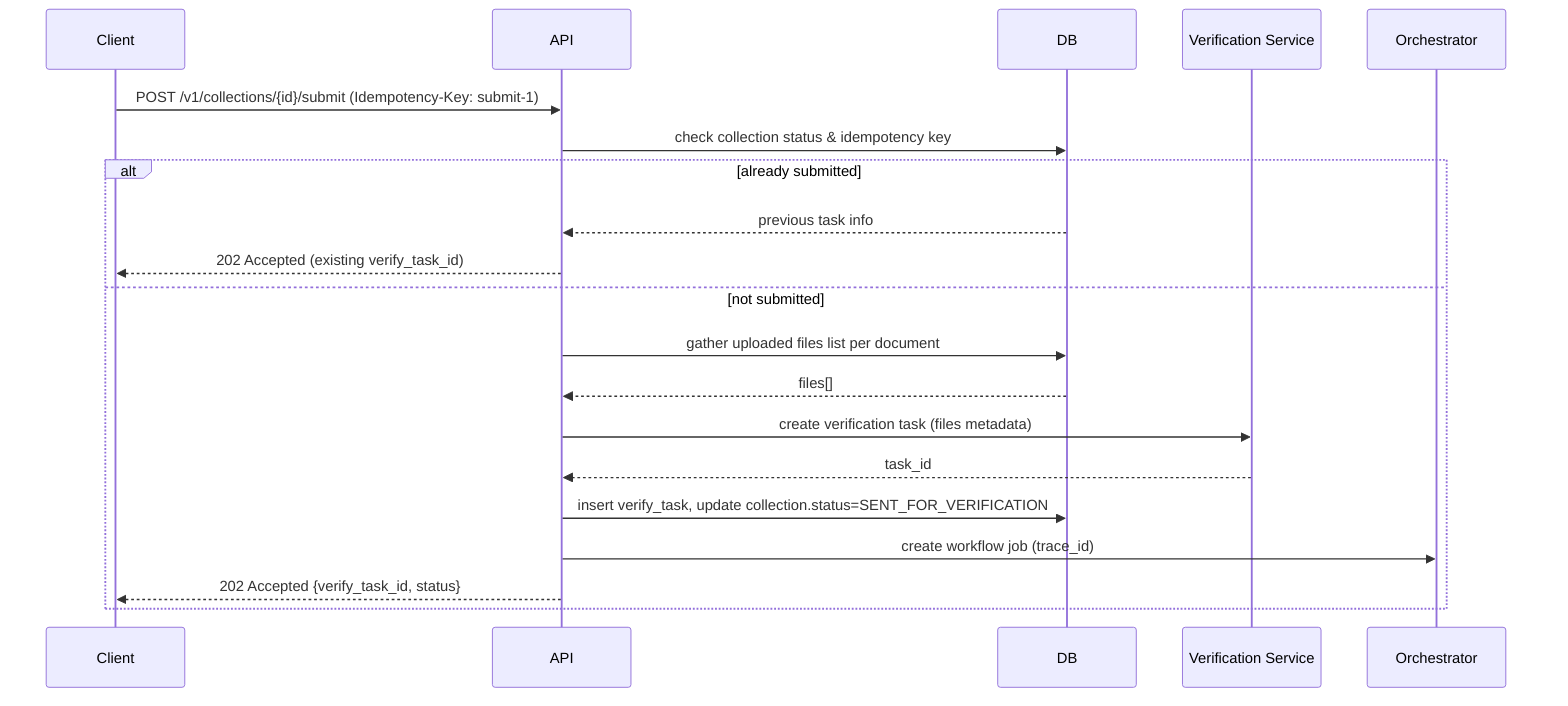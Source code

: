 sequenceDiagram
    participant Client
    participant API
    participant DB
    participant VerifySys as Verification Service
    participant Orchestrator

    Client->>API: POST /v1/collections/{id}/submit (Idempotency-Key: submit-1)
    API->>DB: check collection status & idempotency key
    alt already submitted
        DB-->>API: previous task info
        API-->>Client: 202 Accepted (existing verify_task_id)
    else not submitted
        API->>DB: gather uploaded files list per document
        DB-->>API: files[]
        API->>VerifySys: create verification task (files metadata)
        VerifySys-->>API: task_id
        API->>DB: insert verify_task, update collection.status=SENT_FOR_VERIFICATION
        API->>Orchestrator: create workflow job (trace_id)
        API-->>Client: 202 Accepted {verify_task_id, status}
    end